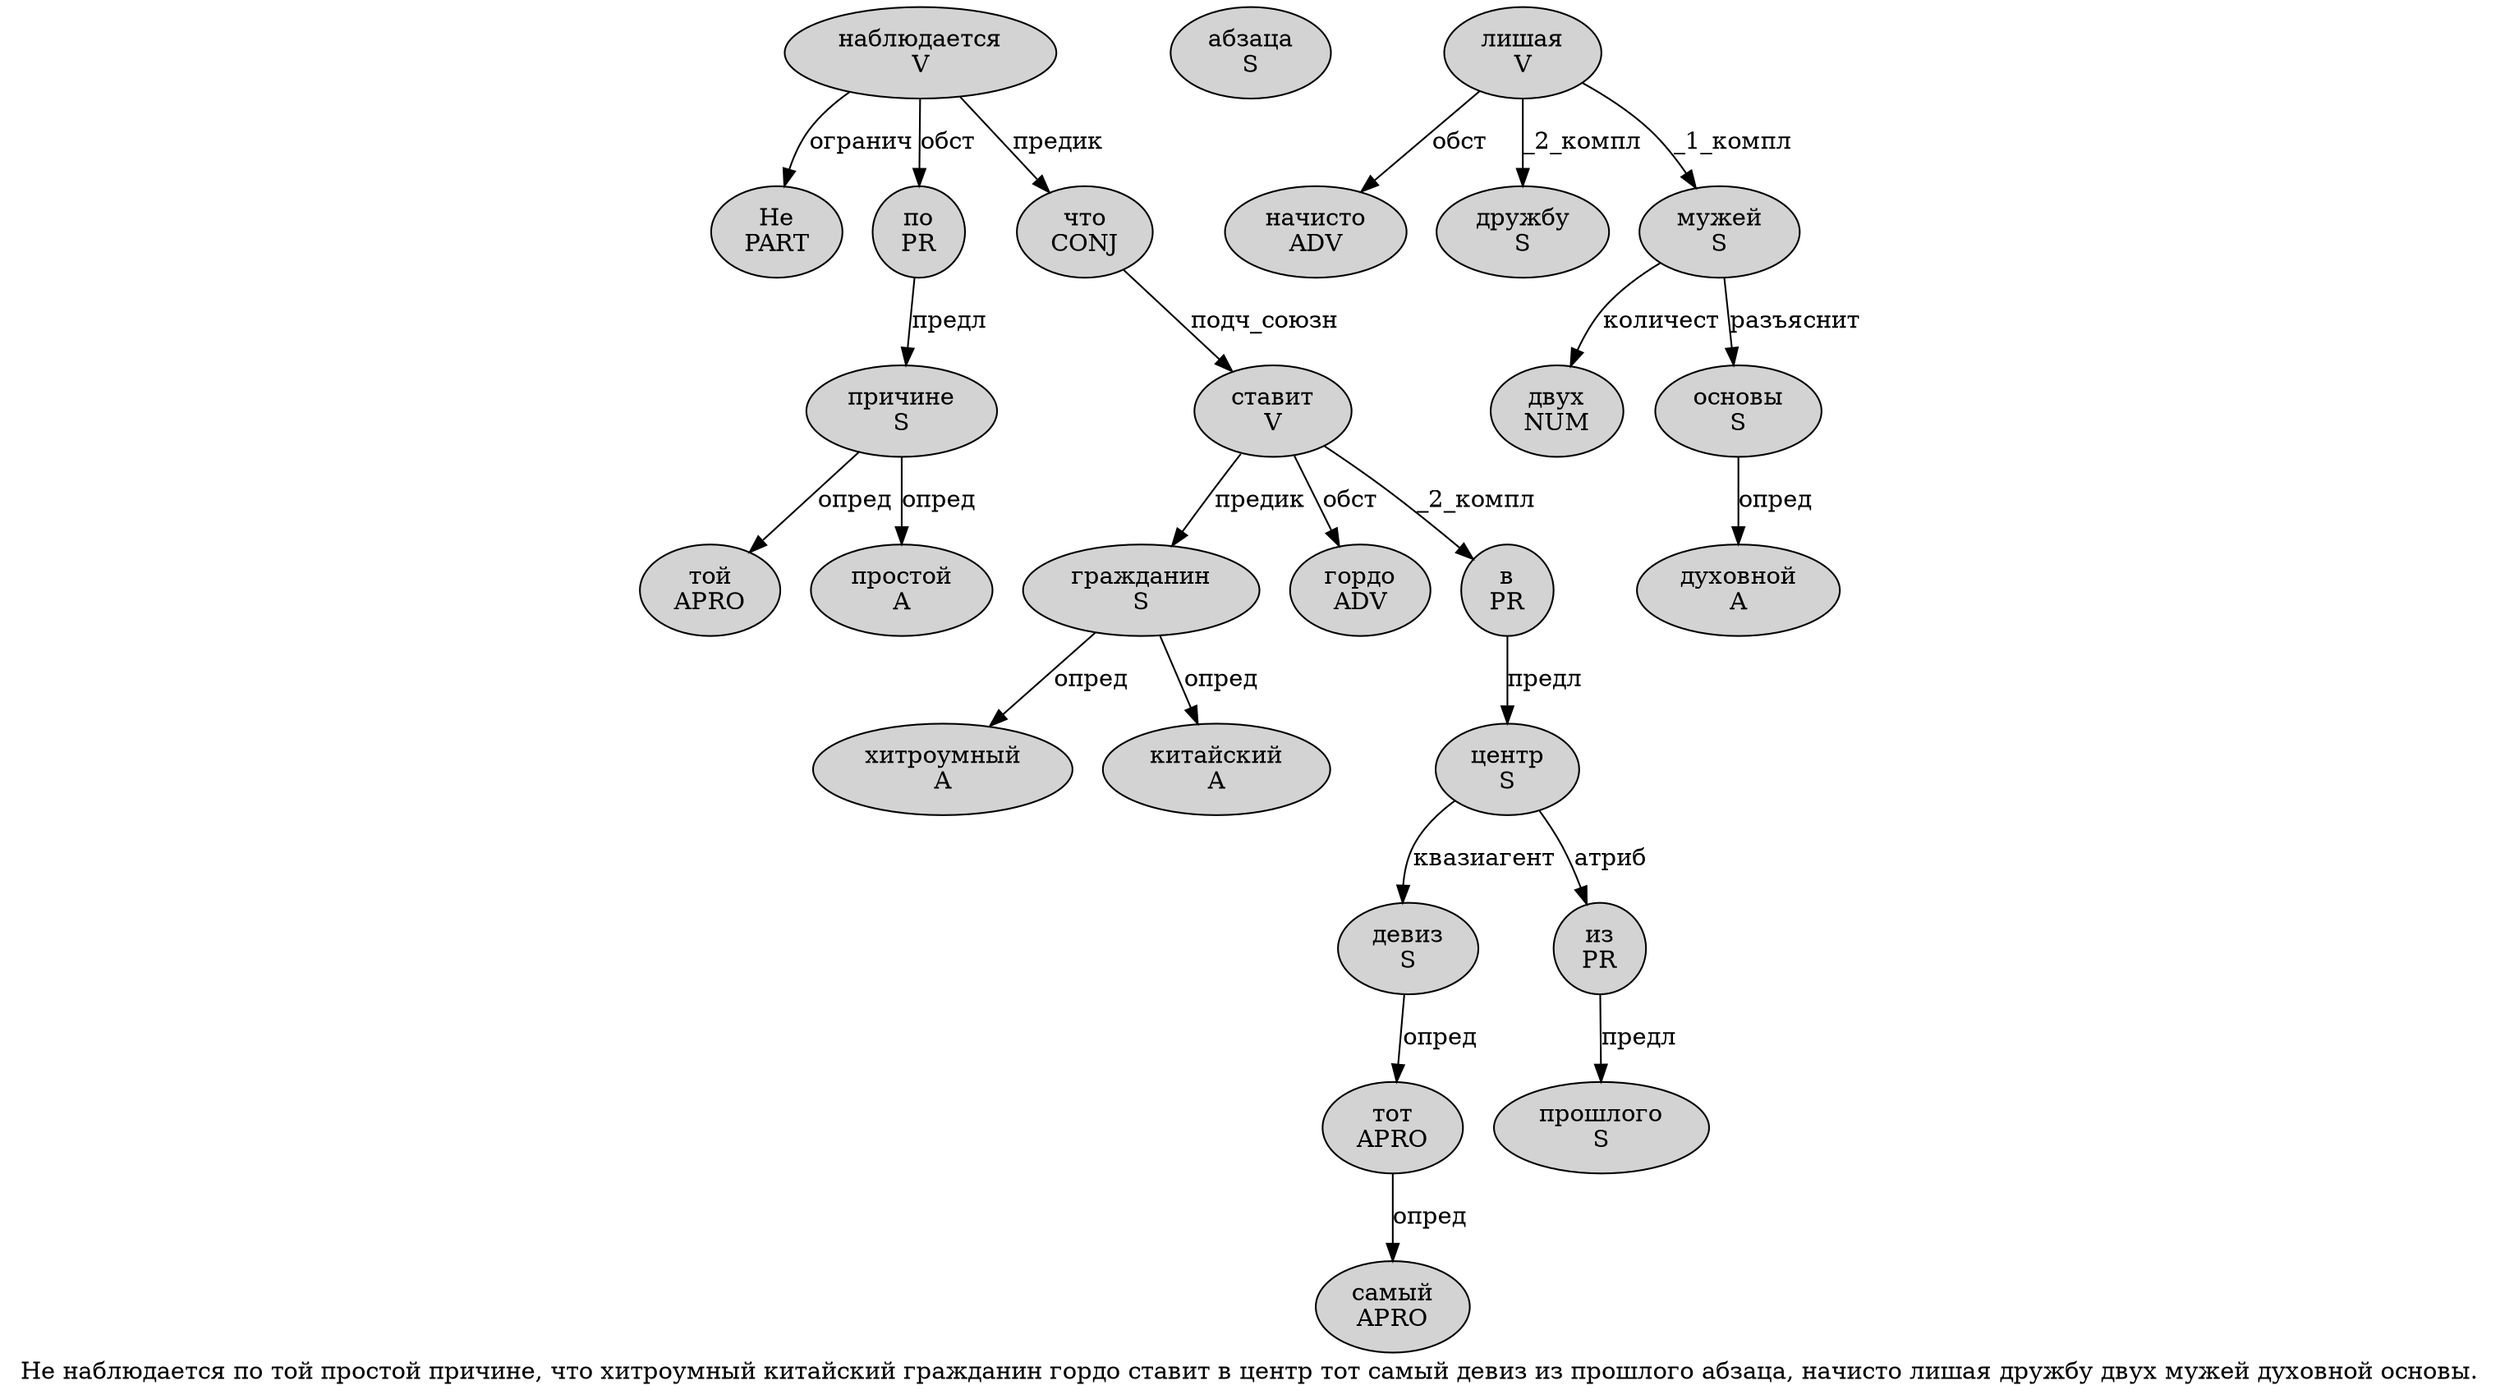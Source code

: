 digraph SENTENCE_3014 {
	graph [label="Не наблюдается по той простой причине, что хитроумный китайский гражданин гордо ставит в центр тот самый девиз из прошлого абзаца, начисто лишая дружбу двух мужей духовной основы."]
	node [style=filled]
		0 [label="Не
PART" color="" fillcolor=lightgray penwidth=1 shape=ellipse]
		1 [label="наблюдается
V" color="" fillcolor=lightgray penwidth=1 shape=ellipse]
		2 [label="по
PR" color="" fillcolor=lightgray penwidth=1 shape=ellipse]
		3 [label="той
APRO" color="" fillcolor=lightgray penwidth=1 shape=ellipse]
		4 [label="простой
A" color="" fillcolor=lightgray penwidth=1 shape=ellipse]
		5 [label="причине
S" color="" fillcolor=lightgray penwidth=1 shape=ellipse]
		7 [label="что
CONJ" color="" fillcolor=lightgray penwidth=1 shape=ellipse]
		8 [label="хитроумный
A" color="" fillcolor=lightgray penwidth=1 shape=ellipse]
		9 [label="китайский
A" color="" fillcolor=lightgray penwidth=1 shape=ellipse]
		10 [label="гражданин
S" color="" fillcolor=lightgray penwidth=1 shape=ellipse]
		11 [label="гордо
ADV" color="" fillcolor=lightgray penwidth=1 shape=ellipse]
		12 [label="ставит
V" color="" fillcolor=lightgray penwidth=1 shape=ellipse]
		13 [label="в
PR" color="" fillcolor=lightgray penwidth=1 shape=ellipse]
		14 [label="центр
S" color="" fillcolor=lightgray penwidth=1 shape=ellipse]
		15 [label="тот
APRO" color="" fillcolor=lightgray penwidth=1 shape=ellipse]
		16 [label="самый
APRO" color="" fillcolor=lightgray penwidth=1 shape=ellipse]
		17 [label="девиз
S" color="" fillcolor=lightgray penwidth=1 shape=ellipse]
		18 [label="из
PR" color="" fillcolor=lightgray penwidth=1 shape=ellipse]
		19 [label="прошлого
S" color="" fillcolor=lightgray penwidth=1 shape=ellipse]
		20 [label="абзаца
S" color="" fillcolor=lightgray penwidth=1 shape=ellipse]
		22 [label="начисто
ADV" color="" fillcolor=lightgray penwidth=1 shape=ellipse]
		23 [label="лишая
V" color="" fillcolor=lightgray penwidth=1 shape=ellipse]
		24 [label="дружбу
S" color="" fillcolor=lightgray penwidth=1 shape=ellipse]
		25 [label="двух
NUM" color="" fillcolor=lightgray penwidth=1 shape=ellipse]
		26 [label="мужей
S" color="" fillcolor=lightgray penwidth=1 shape=ellipse]
		27 [label="духовной
A" color="" fillcolor=lightgray penwidth=1 shape=ellipse]
		28 [label="основы
S" color="" fillcolor=lightgray penwidth=1 shape=ellipse]
			17 -> 15 [label="опред"]
			2 -> 5 [label="предл"]
			7 -> 12 [label="подч_союзн"]
			28 -> 27 [label="опред"]
			12 -> 10 [label="предик"]
			12 -> 11 [label="обст"]
			12 -> 13 [label="_2_компл"]
			13 -> 14 [label="предл"]
			10 -> 8 [label="опред"]
			10 -> 9 [label="опред"]
			14 -> 17 [label="квазиагент"]
			14 -> 18 [label="атриб"]
			1 -> 0 [label="огранич"]
			1 -> 2 [label="обст"]
			1 -> 7 [label="предик"]
			18 -> 19 [label="предл"]
			15 -> 16 [label="опред"]
			26 -> 25 [label="количест"]
			26 -> 28 [label="разъяснит"]
			23 -> 22 [label="обст"]
			23 -> 24 [label="_2_компл"]
			23 -> 26 [label="_1_компл"]
			5 -> 3 [label="опред"]
			5 -> 4 [label="опред"]
}
